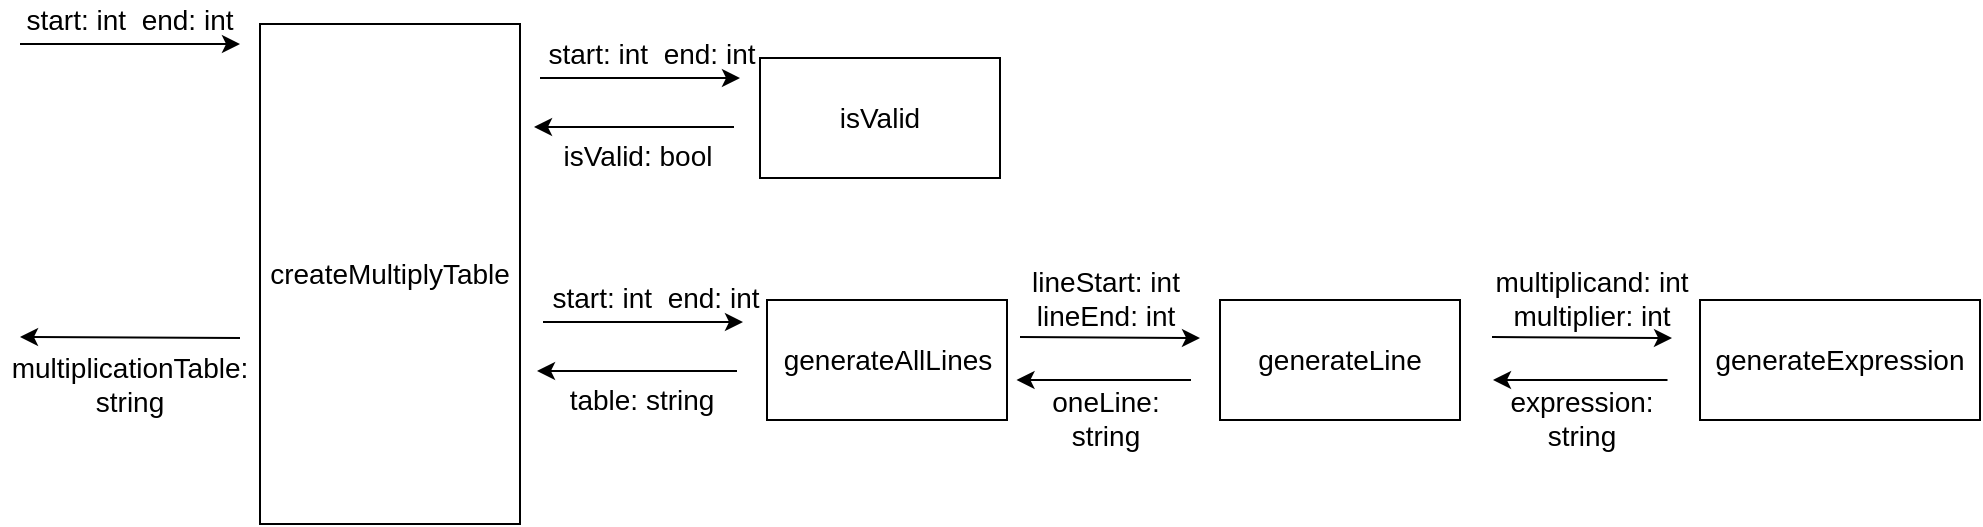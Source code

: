 <mxfile version="13.4.8" type="github">
  <diagram id="_dT-LqT8-qKAIrb4Yfiq" name="Page-1">
    <mxGraphModel dx="1422" dy="762" grid="1" gridSize="10" guides="1" tooltips="1" connect="1" arrows="1" fold="1" page="1" pageScale="1" pageWidth="1169" pageHeight="1654" math="0" shadow="0">
      <root>
        <mxCell id="0" />
        <mxCell id="1" parent="0" />
        <mxCell id="1lI46nXgrd9c-tzyUQ7b-1" value="" style="endArrow=classic;html=1;" edge="1" parent="1">
          <mxGeometry width="50" height="50" relative="1" as="geometry">
            <mxPoint x="60" y="80" as="sourcePoint" />
            <mxPoint x="170" y="80" as="targetPoint" />
          </mxGeometry>
        </mxCell>
        <mxCell id="1lI46nXgrd9c-tzyUQ7b-2" value="&lt;font style=&quot;font-size: 14px&quot;&gt;start: int&amp;nbsp; end: int&lt;/font&gt;" style="text;html=1;strokeColor=none;fillColor=none;align=center;verticalAlign=middle;whiteSpace=wrap;rounded=0;" vertex="1" parent="1">
          <mxGeometry x="50" y="58" width="130" height="20" as="geometry" />
        </mxCell>
        <mxCell id="1lI46nXgrd9c-tzyUQ7b-3" value="&lt;font style=&quot;font-size: 14px&quot;&gt;createMultiplyTable&lt;/font&gt;" style="rounded=0;whiteSpace=wrap;html=1;" vertex="1" parent="1">
          <mxGeometry x="180" y="70" width="130" height="250" as="geometry" />
        </mxCell>
        <mxCell id="1lI46nXgrd9c-tzyUQ7b-5" value="&lt;font style=&quot;font-size: 14px&quot;&gt;isValid&lt;/font&gt;" style="rounded=0;whiteSpace=wrap;html=1;" vertex="1" parent="1">
          <mxGeometry x="430" y="87" width="120" height="60" as="geometry" />
        </mxCell>
        <mxCell id="1lI46nXgrd9c-tzyUQ7b-6" value="" style="endArrow=classic;html=1;" edge="1" parent="1">
          <mxGeometry width="50" height="50" relative="1" as="geometry">
            <mxPoint x="320" y="97" as="sourcePoint" />
            <mxPoint x="420" y="97" as="targetPoint" />
          </mxGeometry>
        </mxCell>
        <mxCell id="1lI46nXgrd9c-tzyUQ7b-7" value="&lt;font style=&quot;font-size: 14px&quot;&gt;start: int&amp;nbsp; end: int&lt;/font&gt;" style="text;html=1;strokeColor=none;fillColor=none;align=center;verticalAlign=middle;whiteSpace=wrap;rounded=0;" vertex="1" parent="1">
          <mxGeometry x="320" y="75" width="112" height="20" as="geometry" />
        </mxCell>
        <mxCell id="1lI46nXgrd9c-tzyUQ7b-8" value="" style="endArrow=classic;html=1;" edge="1" parent="1">
          <mxGeometry width="50" height="50" relative="1" as="geometry">
            <mxPoint x="417" y="121.5" as="sourcePoint" />
            <mxPoint x="317" y="121.5" as="targetPoint" />
          </mxGeometry>
        </mxCell>
        <mxCell id="1lI46nXgrd9c-tzyUQ7b-9" value="&lt;font style=&quot;font-size: 14px&quot;&gt;isValid: bool&lt;/font&gt;" style="text;html=1;strokeColor=none;fillColor=none;align=center;verticalAlign=middle;whiteSpace=wrap;rounded=0;" vertex="1" parent="1">
          <mxGeometry x="324" y="126" width="90" height="20" as="geometry" />
        </mxCell>
        <mxCell id="1lI46nXgrd9c-tzyUQ7b-16" value="&lt;font style=&quot;font-size: 14px&quot;&gt;generateAllLines&lt;/font&gt;" style="rounded=0;whiteSpace=wrap;html=1;" vertex="1" parent="1">
          <mxGeometry x="433.5" y="208" width="120" height="60" as="geometry" />
        </mxCell>
        <mxCell id="1lI46nXgrd9c-tzyUQ7b-17" value="" style="endArrow=classic;html=1;" edge="1" parent="1">
          <mxGeometry width="50" height="50" relative="1" as="geometry">
            <mxPoint x="321.5" y="219" as="sourcePoint" />
            <mxPoint x="421.5" y="219" as="targetPoint" />
          </mxGeometry>
        </mxCell>
        <mxCell id="1lI46nXgrd9c-tzyUQ7b-18" value="&lt;font style=&quot;font-size: 14px&quot;&gt;start: int&amp;nbsp; end: int&lt;/font&gt;" style="text;html=1;strokeColor=none;fillColor=none;align=center;verticalAlign=middle;whiteSpace=wrap;rounded=0;" vertex="1" parent="1">
          <mxGeometry x="321.5" y="197" width="112" height="20" as="geometry" />
        </mxCell>
        <mxCell id="1lI46nXgrd9c-tzyUQ7b-19" value="" style="endArrow=classic;html=1;" edge="1" parent="1">
          <mxGeometry width="50" height="50" relative="1" as="geometry">
            <mxPoint x="418.5" y="243.5" as="sourcePoint" />
            <mxPoint x="318.5" y="243.5" as="targetPoint" />
          </mxGeometry>
        </mxCell>
        <mxCell id="1lI46nXgrd9c-tzyUQ7b-20" value="&lt;font style=&quot;font-size: 14px&quot;&gt;table: string&lt;/font&gt;" style="text;html=1;strokeColor=none;fillColor=none;align=center;verticalAlign=middle;whiteSpace=wrap;rounded=0;" vertex="1" parent="1">
          <mxGeometry x="325.5" y="248" width="90" height="20" as="geometry" />
        </mxCell>
        <mxCell id="1lI46nXgrd9c-tzyUQ7b-21" value="" style="endArrow=classic;html=1;" edge="1" parent="1">
          <mxGeometry width="50" height="50" relative="1" as="geometry">
            <mxPoint x="170" y="227" as="sourcePoint" />
            <mxPoint x="60" y="226.5" as="targetPoint" />
          </mxGeometry>
        </mxCell>
        <mxCell id="1lI46nXgrd9c-tzyUQ7b-22" value="&lt;font style=&quot;font-size: 14px&quot;&gt;multiplicationTable: string&lt;/font&gt;" style="text;html=1;strokeColor=none;fillColor=none;align=center;verticalAlign=middle;whiteSpace=wrap;rounded=0;" vertex="1" parent="1">
          <mxGeometry x="70" y="240" width="90" height="20" as="geometry" />
        </mxCell>
        <mxCell id="1lI46nXgrd9c-tzyUQ7b-24" value="&lt;font style=&quot;font-size: 14px&quot;&gt;generateLine&lt;/font&gt;" style="rounded=0;whiteSpace=wrap;html=1;" vertex="1" parent="1">
          <mxGeometry x="660" y="208" width="120" height="60" as="geometry" />
        </mxCell>
        <mxCell id="1lI46nXgrd9c-tzyUQ7b-25" value="&lt;font style=&quot;font-size: 14px&quot;&gt;lineStart: int&lt;br&gt;lineEnd: int&lt;/font&gt;" style="text;html=1;strokeColor=none;fillColor=none;align=center;verticalAlign=middle;whiteSpace=wrap;rounded=0;" vertex="1" parent="1">
          <mxGeometry x="560" y="197" width="85.5" height="20" as="geometry" />
        </mxCell>
        <mxCell id="1lI46nXgrd9c-tzyUQ7b-26" value="" style="endArrow=classic;html=1;" edge="1" parent="1">
          <mxGeometry width="50" height="50" relative="1" as="geometry">
            <mxPoint x="560" y="226.5" as="sourcePoint" />
            <mxPoint x="650" y="227" as="targetPoint" />
          </mxGeometry>
        </mxCell>
        <mxCell id="1lI46nXgrd9c-tzyUQ7b-27" value="" style="endArrow=classic;html=1;" edge="1" parent="1">
          <mxGeometry width="50" height="50" relative="1" as="geometry">
            <mxPoint x="645.5" y="248" as="sourcePoint" />
            <mxPoint x="558.25" y="248" as="targetPoint" />
          </mxGeometry>
        </mxCell>
        <mxCell id="1lI46nXgrd9c-tzyUQ7b-28" value="&lt;font style=&quot;font-size: 14px&quot;&gt;oneLine: string&lt;/font&gt;" style="text;html=1;strokeColor=none;fillColor=none;align=center;verticalAlign=middle;whiteSpace=wrap;rounded=0;" vertex="1" parent="1">
          <mxGeometry x="557.75" y="257" width="90" height="20" as="geometry" />
        </mxCell>
        <mxCell id="1lI46nXgrd9c-tzyUQ7b-30" value="&lt;span style=&quot;text-align: left&quot;&gt;&lt;font style=&quot;font-size: 14px&quot;&gt;generateExpression&lt;/font&gt;&lt;/span&gt;" style="rounded=0;whiteSpace=wrap;html=1;" vertex="1" parent="1">
          <mxGeometry x="900" y="208" width="140" height="60" as="geometry" />
        </mxCell>
        <mxCell id="1lI46nXgrd9c-tzyUQ7b-31" value="&lt;font style=&quot;font-size: 14px&quot;&gt;multiplicand: int&lt;br&gt;multiplier: int&lt;/font&gt;" style="text;html=1;strokeColor=none;fillColor=none;align=center;verticalAlign=middle;whiteSpace=wrap;rounded=0;" vertex="1" parent="1">
          <mxGeometry x="796" y="197" width="100" height="20" as="geometry" />
        </mxCell>
        <mxCell id="1lI46nXgrd9c-tzyUQ7b-32" value="" style="endArrow=classic;html=1;" edge="1" parent="1">
          <mxGeometry width="50" height="50" relative="1" as="geometry">
            <mxPoint x="796" y="226.5" as="sourcePoint" />
            <mxPoint x="886" y="227" as="targetPoint" />
          </mxGeometry>
        </mxCell>
        <mxCell id="1lI46nXgrd9c-tzyUQ7b-33" value="" style="endArrow=classic;html=1;" edge="1" parent="1">
          <mxGeometry width="50" height="50" relative="1" as="geometry">
            <mxPoint x="883.75" y="248" as="sourcePoint" />
            <mxPoint x="796.5" y="248" as="targetPoint" />
          </mxGeometry>
        </mxCell>
        <mxCell id="1lI46nXgrd9c-tzyUQ7b-34" value="&lt;font style=&quot;font-size: 14px&quot;&gt;&lt;span style=&quot;text-align: left&quot;&gt;expression&lt;/span&gt;: string&lt;/font&gt;" style="text;html=1;strokeColor=none;fillColor=none;align=center;verticalAlign=middle;whiteSpace=wrap;rounded=0;" vertex="1" parent="1">
          <mxGeometry x="796" y="257" width="90" height="20" as="geometry" />
        </mxCell>
      </root>
    </mxGraphModel>
  </diagram>
</mxfile>

